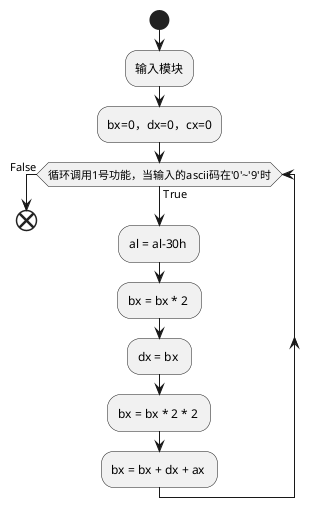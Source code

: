 @startuml
start
:输入模块;
:bx=0，dx=0，cx=0;
while(循环调用1号功能，当输入的ascii码在'0'~'9'时)is(True)
:al = al-30h ;
:bx = bx * 2 ;
:dx = bx ;
:bx = bx * 2 * 2 ;
:bx = bx + dx + ax ;
endwhile(False)
end
@enduml
